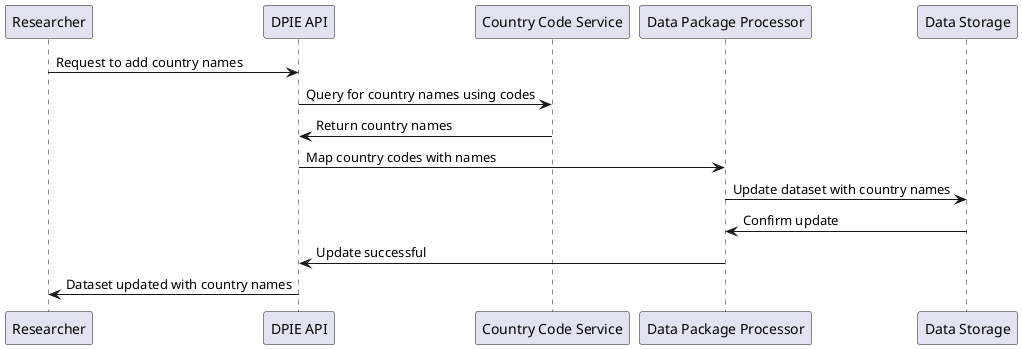 @startuml
participant Researcher as R
participant "DPIE API" as API
participant "Country Code Service" as CCS
participant "Data Package Processor" as DPP
participant "Data Storage" as DS

R -> API: Request to add country names
API -> CCS: Query for country names using codes
CCS -> API: Return country names
API -> DPP: Map country codes with names
DPP -> DS: Update dataset with country names
DS -> DPP: Confirm update
DPP -> API: Update successful
API -> R: Dataset updated with country names
@enduml